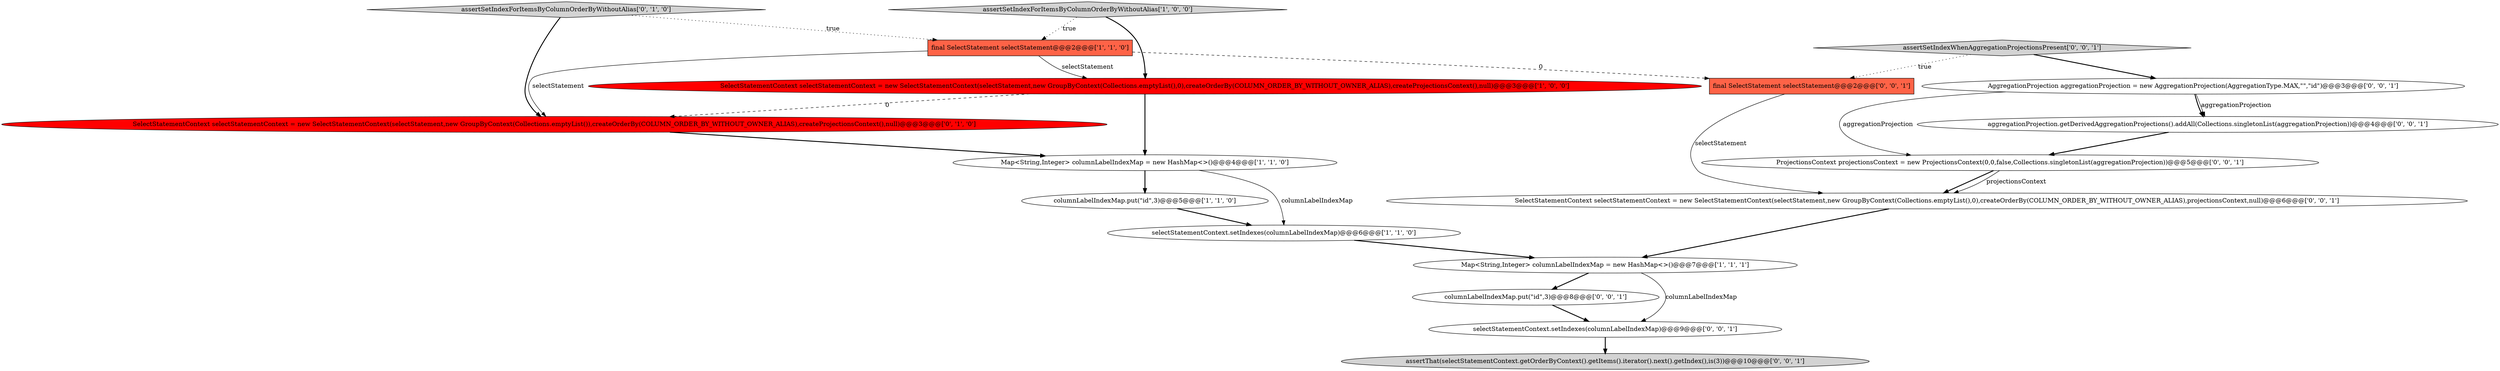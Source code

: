 digraph {
0 [style = filled, label = "assertSetIndexForItemsByColumnOrderByWithoutAlias['1', '0', '0']", fillcolor = lightgray, shape = diamond image = "AAA0AAABBB1BBB"];
17 [style = filled, label = "columnLabelIndexMap.put(\"id\",3)@@@8@@@['0', '0', '1']", fillcolor = white, shape = ellipse image = "AAA0AAABBB3BBB"];
5 [style = filled, label = "columnLabelIndexMap.put(\"id\",3)@@@5@@@['1', '1', '0']", fillcolor = white, shape = ellipse image = "AAA0AAABBB1BBB"];
3 [style = filled, label = "Map<String,Integer> columnLabelIndexMap = new HashMap<>()@@@4@@@['1', '1', '0']", fillcolor = white, shape = ellipse image = "AAA0AAABBB1BBB"];
6 [style = filled, label = "Map<String,Integer> columnLabelIndexMap = new HashMap<>()@@@7@@@['1', '1', '1']", fillcolor = white, shape = ellipse image = "AAA0AAABBB1BBB"];
11 [style = filled, label = "aggregationProjection.getDerivedAggregationProjections().addAll(Collections.singletonList(aggregationProjection))@@@4@@@['0', '0', '1']", fillcolor = white, shape = ellipse image = "AAA0AAABBB3BBB"];
15 [style = filled, label = "AggregationProjection aggregationProjection = new AggregationProjection(AggregationType.MAX,\"\",\"id\")@@@3@@@['0', '0', '1']", fillcolor = white, shape = ellipse image = "AAA0AAABBB3BBB"];
2 [style = filled, label = "SelectStatementContext selectStatementContext = new SelectStatementContext(selectStatement,new GroupByContext(Collections.emptyList(),0),createOrderBy(COLUMN_ORDER_BY_WITHOUT_OWNER_ALIAS),createProjectionsContext(),null)@@@3@@@['1', '0', '0']", fillcolor = red, shape = ellipse image = "AAA1AAABBB1BBB"];
8 [style = filled, label = "SelectStatementContext selectStatementContext = new SelectStatementContext(selectStatement,new GroupByContext(Collections.emptyList()),createOrderBy(COLUMN_ORDER_BY_WITHOUT_OWNER_ALIAS),createProjectionsContext(),null)@@@3@@@['0', '1', '0']", fillcolor = red, shape = ellipse image = "AAA1AAABBB2BBB"];
9 [style = filled, label = "selectStatementContext.setIndexes(columnLabelIndexMap)@@@9@@@['0', '0', '1']", fillcolor = white, shape = ellipse image = "AAA0AAABBB3BBB"];
12 [style = filled, label = "assertThat(selectStatementContext.getOrderByContext().getItems().iterator().next().getIndex(),is(3))@@@10@@@['0', '0', '1']", fillcolor = lightgray, shape = ellipse image = "AAA0AAABBB3BBB"];
1 [style = filled, label = "final SelectStatement selectStatement@@@2@@@['1', '1', '0']", fillcolor = tomato, shape = box image = "AAA0AAABBB1BBB"];
14 [style = filled, label = "ProjectionsContext projectionsContext = new ProjectionsContext(0,0,false,Collections.singletonList(aggregationProjection))@@@5@@@['0', '0', '1']", fillcolor = white, shape = ellipse image = "AAA0AAABBB3BBB"];
10 [style = filled, label = "assertSetIndexWhenAggregationProjectionsPresent['0', '0', '1']", fillcolor = lightgray, shape = diamond image = "AAA0AAABBB3BBB"];
16 [style = filled, label = "SelectStatementContext selectStatementContext = new SelectStatementContext(selectStatement,new GroupByContext(Collections.emptyList(),0),createOrderBy(COLUMN_ORDER_BY_WITHOUT_OWNER_ALIAS),projectionsContext,null)@@@6@@@['0', '0', '1']", fillcolor = white, shape = ellipse image = "AAA0AAABBB3BBB"];
4 [style = filled, label = "selectStatementContext.setIndexes(columnLabelIndexMap)@@@6@@@['1', '1', '0']", fillcolor = white, shape = ellipse image = "AAA0AAABBB1BBB"];
7 [style = filled, label = "assertSetIndexForItemsByColumnOrderByWithoutAlias['0', '1', '0']", fillcolor = lightgray, shape = diamond image = "AAA0AAABBB2BBB"];
13 [style = filled, label = "final SelectStatement selectStatement@@@2@@@['0', '0', '1']", fillcolor = tomato, shape = box image = "AAA0AAABBB3BBB"];
14->16 [style = bold, label=""];
6->17 [style = bold, label=""];
10->15 [style = bold, label=""];
1->2 [style = solid, label="selectStatement"];
11->14 [style = bold, label=""];
4->6 [style = bold, label=""];
16->6 [style = bold, label=""];
17->9 [style = bold, label=""];
2->3 [style = bold, label=""];
0->2 [style = bold, label=""];
8->3 [style = bold, label=""];
14->16 [style = solid, label="projectionsContext"];
13->16 [style = solid, label="selectStatement"];
15->11 [style = solid, label="aggregationProjection"];
15->14 [style = solid, label="aggregationProjection"];
7->8 [style = bold, label=""];
2->8 [style = dashed, label="0"];
1->8 [style = solid, label="selectStatement"];
6->9 [style = solid, label="columnLabelIndexMap"];
1->13 [style = dashed, label="0"];
3->5 [style = bold, label=""];
15->11 [style = bold, label=""];
10->13 [style = dotted, label="true"];
5->4 [style = bold, label=""];
3->4 [style = solid, label="columnLabelIndexMap"];
9->12 [style = bold, label=""];
7->1 [style = dotted, label="true"];
0->1 [style = dotted, label="true"];
}

